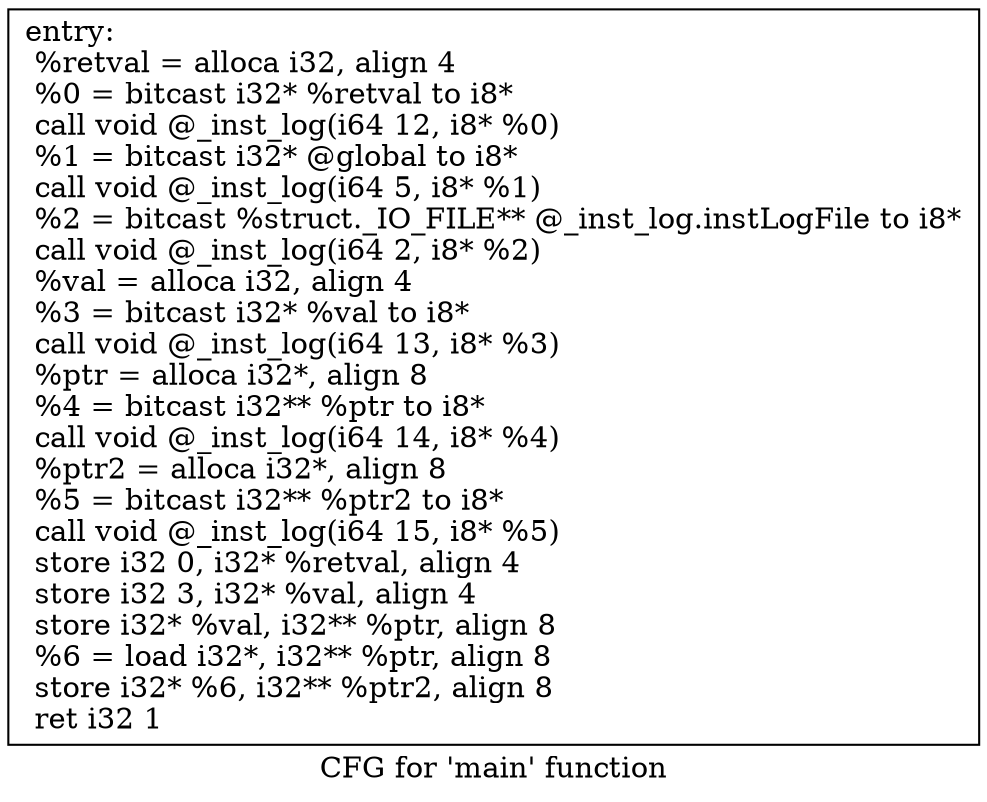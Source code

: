 digraph "CFG for 'main' function" {
	label="CFG for 'main' function";

	Node0x55da294dfee0 [shape=record,label="{entry:\l  %retval = alloca i32, align 4\l  %0 = bitcast i32* %retval to i8*\l  call void @_inst_log(i64 12, i8* %0)\l  %1 = bitcast i32* @global to i8*\l  call void @_inst_log(i64 5, i8* %1)\l  %2 = bitcast %struct._IO_FILE** @_inst_log.instLogFile to i8*\l  call void @_inst_log(i64 2, i8* %2)\l  %val = alloca i32, align 4\l  %3 = bitcast i32* %val to i8*\l  call void @_inst_log(i64 13, i8* %3)\l  %ptr = alloca i32*, align 8\l  %4 = bitcast i32** %ptr to i8*\l  call void @_inst_log(i64 14, i8* %4)\l  %ptr2 = alloca i32*, align 8\l  %5 = bitcast i32** %ptr2 to i8*\l  call void @_inst_log(i64 15, i8* %5)\l  store i32 0, i32* %retval, align 4\l  store i32 3, i32* %val, align 4\l  store i32* %val, i32** %ptr, align 8\l  %6 = load i32*, i32** %ptr, align 8\l  store i32* %6, i32** %ptr2, align 8\l  ret i32 1\l}"];
}
